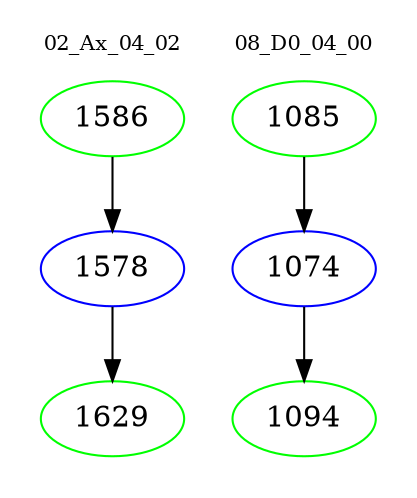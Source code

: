 digraph{
subgraph cluster_0 {
color = white
label = "02_Ax_04_02";
fontsize=10;
T0_1586 [label="1586", color="green"]
T0_1586 -> T0_1578 [color="black"]
T0_1578 [label="1578", color="blue"]
T0_1578 -> T0_1629 [color="black"]
T0_1629 [label="1629", color="green"]
}
subgraph cluster_1 {
color = white
label = "08_D0_04_00";
fontsize=10;
T1_1085 [label="1085", color="green"]
T1_1085 -> T1_1074 [color="black"]
T1_1074 [label="1074", color="blue"]
T1_1074 -> T1_1094 [color="black"]
T1_1094 [label="1094", color="green"]
}
}
